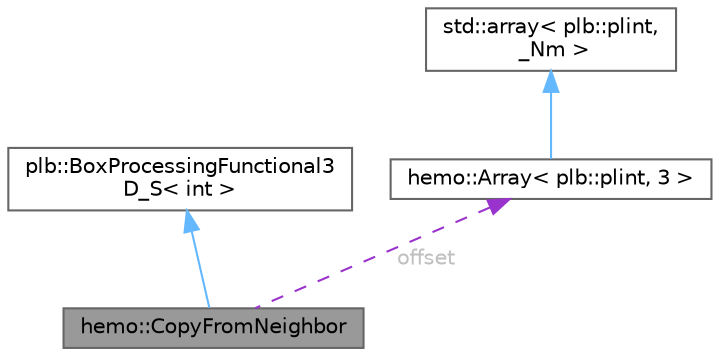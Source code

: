 digraph "hemo::CopyFromNeighbor"
{
 // LATEX_PDF_SIZE
  bgcolor="transparent";
  edge [fontname=Helvetica,fontsize=10,labelfontname=Helvetica,labelfontsize=10];
  node [fontname=Helvetica,fontsize=10,shape=box,height=0.2,width=0.4];
  Node1 [id="Node000001",label="hemo::CopyFromNeighbor",height=0.2,width=0.4,color="gray40", fillcolor="grey60", style="filled", fontcolor="black",tooltip=" "];
  Node2 -> Node1 [id="edge1_Node000001_Node000002",dir="back",color="steelblue1",style="solid",tooltip=" "];
  Node2 [id="Node000002",label="plb::BoxProcessingFunctional3\lD_S\< int \>",height=0.2,width=0.4,color="gray40", fillcolor="white", style="filled",tooltip=" "];
  Node3 -> Node1 [id="edge2_Node000001_Node000003",dir="back",color="darkorchid3",style="dashed",tooltip=" ",label=" offset",fontcolor="grey" ];
  Node3 [id="Node000003",label="hemo::Array\< plb::plint, 3 \>",height=0.2,width=0.4,color="gray40", fillcolor="white", style="filled",URL="$structhemo_1_1Array.html",tooltip=" "];
  Node4 -> Node3 [id="edge3_Node000003_Node000004",dir="back",color="steelblue1",style="solid",tooltip=" "];
  Node4 [id="Node000004",label="std::array\< plb::plint,\l _Nm \>",height=0.2,width=0.4,color="gray40", fillcolor="white", style="filled",tooltip=" "];
}

